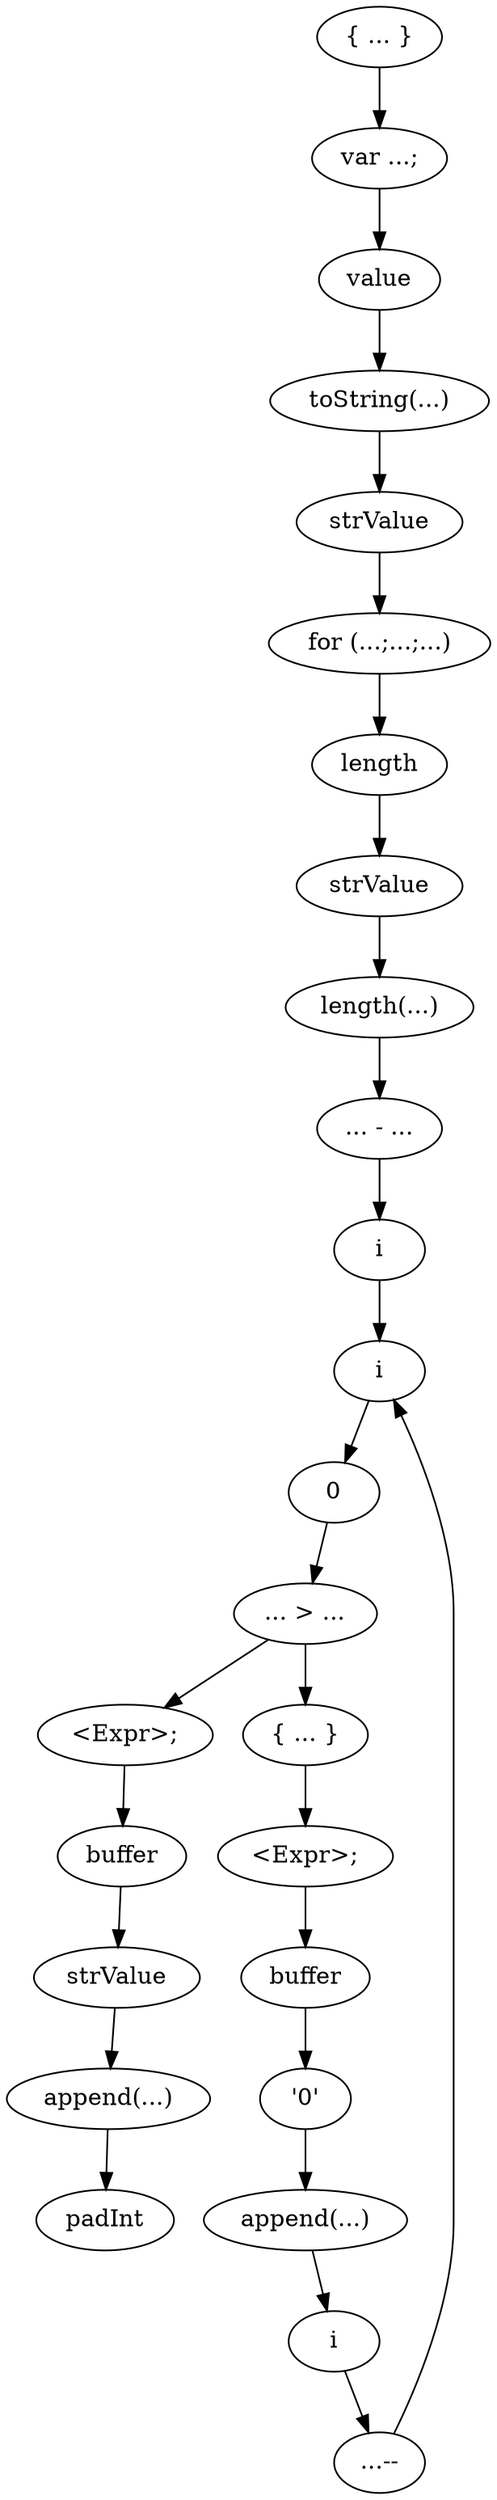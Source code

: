 digraph {
  compound=true;
  0[label="{ ... }"; ];
  1[label="var ...;"; ];
  2[label="value"; ];
  3[label="strValue"; ];
  4[label="for (...;...;...)"; ];
  5[label="toString(...)"; ];
  6[label="length"; ];
  7[label="<Expr>;"; ];
  8[label="buffer"; ];
  9[label="i"; ];
  10[label="i"; ];
  11[label="... - ..."; ];
  12[label="strValue"; ];
  13[label="length(...)"; ];
  14[label="... > ..."; ];
  15[label="{ ... }"; ];
  16[label="...--"; ];
  17[label="<Expr>;"; ];
  18[label="0"; ];
  19[label="i"; ];
  20[label="buffer"; ];
  21[label="append(...)"; ];
  22[label="'0'"; ];
  23[label="append(...)"; ];
  24[label="padInt"; ];
  25[label="strValue"; ];
  0 -> 1[];
  1 -> 2[];
  2 -> 5[];
  3 -> 4[];
  4 -> 6[];
  5 -> 3[];
  6 -> 12[];
  7 -> 8[];
  8 -> 25[];
  9 -> 10[];
  10 -> 18[];
  11 -> 9[];
  12 -> 13[];
  13 -> 11[];
  14 -> 7[];
  14 -> 15[];
  15 -> 17[];
  16 -> 10[];
  17 -> 20[];
  18 -> 14[];
  19 -> 16[];
  20 -> 22[];
  21 -> 19[];
  22 -> 21[];
  23 -> 24[];
  25 -> 23[];
}
